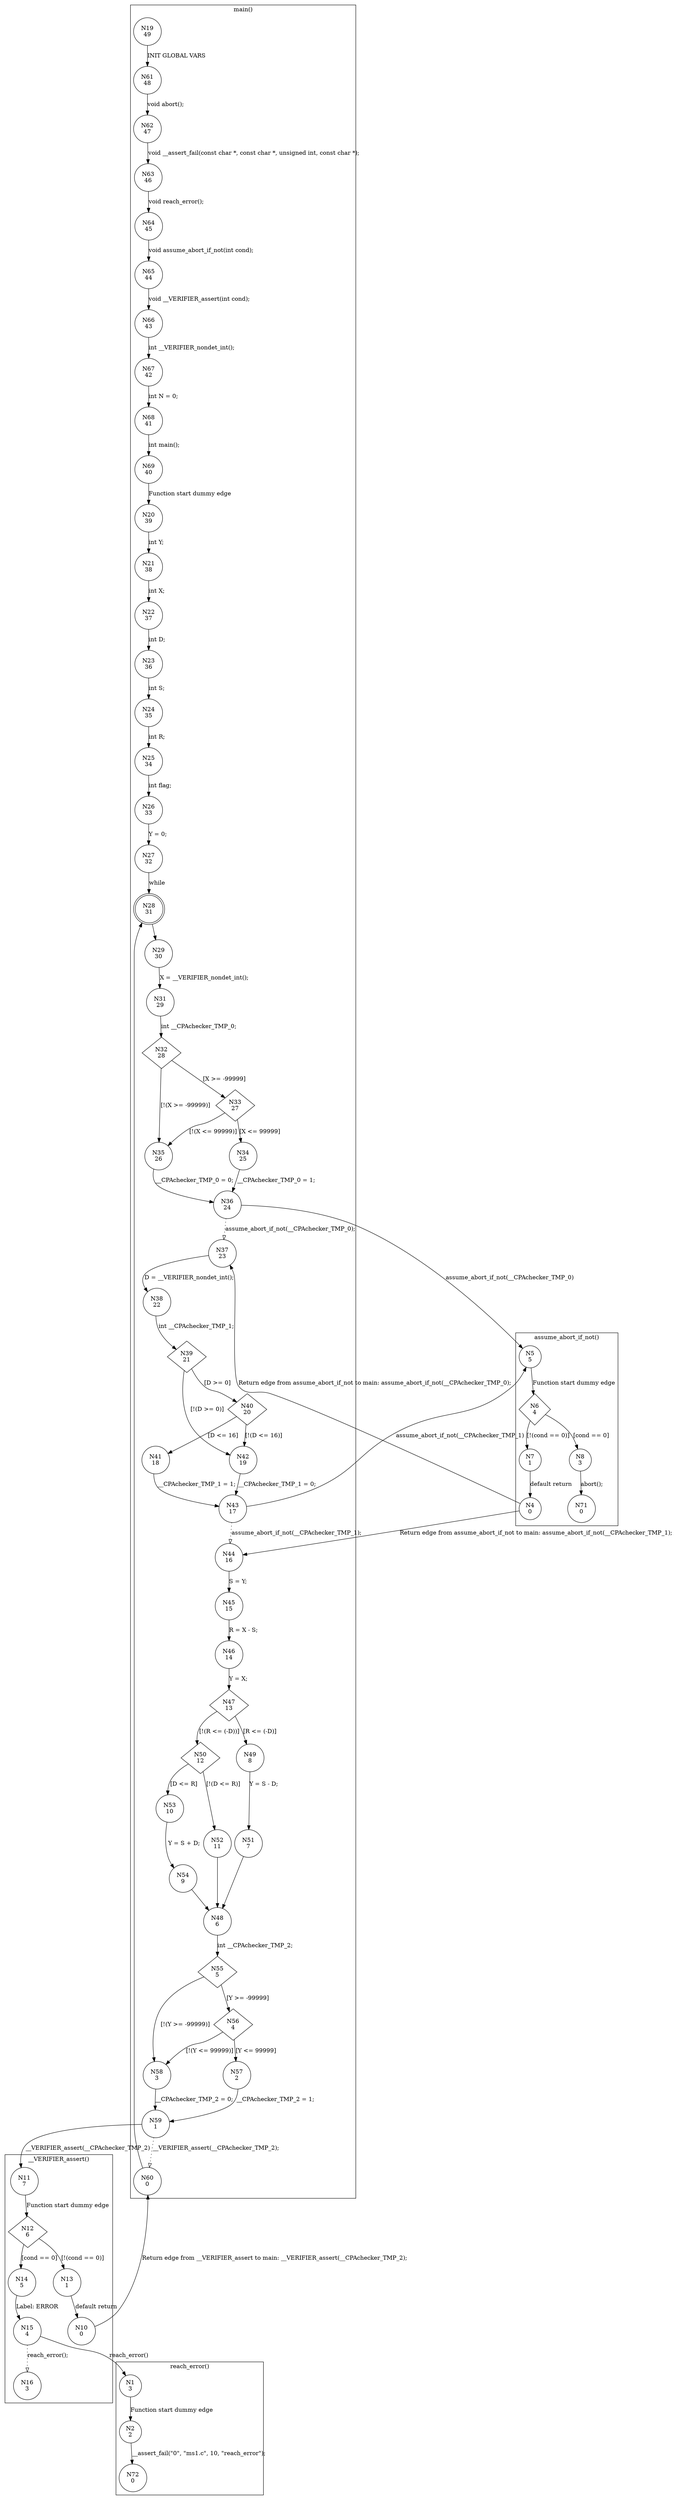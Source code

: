 digraph CFA {
19 [shape="circle" label="N19\n49"]
61 [shape="circle" label="N61\n48"]
62 [shape="circle" label="N62\n47"]
63 [shape="circle" label="N63\n46"]
64 [shape="circle" label="N64\n45"]
65 [shape="circle" label="N65\n44"]
66 [shape="circle" label="N66\n43"]
67 [shape="circle" label="N67\n42"]
68 [shape="circle" label="N68\n41"]
69 [shape="circle" label="N69\n40"]
20 [shape="circle" label="N20\n39"]
21 [shape="circle" label="N21\n38"]
22 [shape="circle" label="N22\n37"]
23 [shape="circle" label="N23\n36"]
24 [shape="circle" label="N24\n35"]
25 [shape="circle" label="N25\n34"]
26 [shape="circle" label="N26\n33"]
27 [shape="circle" label="N27\n32"]
28 [shape="doublecircle" label="N28\n31"]
29 [shape="circle" label="N29\n30"]
31 [shape="circle" label="N31\n29"]
32 [shape="diamond" label="N32\n28"]
35 [shape="circle" label="N35\n26"]
36 [shape="circle" label="N36\n24"]
5 [shape="circle" label="N5\n5"]
6 [shape="diamond" label="N6\n4"]
7 [shape="circle" label="N7\n1"]
4 [shape="circle" label="N4\n0"]
44 [shape="circle" label="N44\n16"]
45 [shape="circle" label="N45\n15"]
46 [shape="circle" label="N46\n14"]
47 [shape="diamond" label="N47\n13"]
50 [shape="diamond" label="N50\n12"]
52 [shape="circle" label="N52\n11"]
48 [shape="circle" label="N48\n6"]
55 [shape="diamond" label="N55\n5"]
58 [shape="circle" label="N58\n3"]
59 [shape="circle" label="N59\n1"]
11 [shape="circle" label="N11\n7"]
12 [shape="diamond" label="N12\n6"]
13 [shape="circle" label="N13\n1"]
10 [shape="circle" label="N10\n0"]
60 [shape="circle" label="N60\n0"]
14 [shape="circle" label="N14\n5"]
15 [shape="circle" label="N15\n4"]
1 [shape="circle" label="N1\n3"]
2 [shape="circle" label="N2\n2"]
72 [shape="circle" label="N72\n0"]
16 [shape="circle" label="N16\n3"]
56 [shape="diamond" label="N56\n4"]
57 [shape="circle" label="N57\n2"]
53 [shape="circle" label="N53\n10"]
54 [shape="circle" label="N54\n9"]
49 [shape="circle" label="N49\n8"]
51 [shape="circle" label="N51\n7"]
37 [shape="circle" label="N37\n23"]
38 [shape="circle" label="N38\n22"]
39 [shape="diamond" label="N39\n21"]
42 [shape="circle" label="N42\n19"]
43 [shape="circle" label="N43\n17"]
40 [shape="diamond" label="N40\n20"]
41 [shape="circle" label="N41\n18"]
8 [shape="circle" label="N8\n3"]
71 [shape="circle" label="N71\n0"]
33 [shape="diamond" label="N33\n27"]
34 [shape="circle" label="N34\n25"]
node [shape="circle"]
subgraph cluster___VERIFIER_assert {
label="__VERIFIER_assert()"
11 -> 12 [label="Function start dummy edge"]
12 -> 14 [label="[cond == 0]"]
12 -> 13 [label="[!(cond == 0)]"]
13 -> 10 [label="default return"]
14 -> 15 [label="Label: ERROR"]
15 -> 16 [label="reach_error();" style="dotted" arrowhead="empty"]}
subgraph cluster_assume_abort_if_not {
label="assume_abort_if_not()"
5 -> 6 [label="Function start dummy edge"]
6 -> 8 [label="[cond == 0]"]
6 -> 7 [label="[!(cond == 0)]"]
7 -> 4 [label="default return"]
8 -> 71 [label="abort();"]}
subgraph cluster_main {
label="main()"
19 -> 61 [label="INIT GLOBAL VARS"]
61 -> 62 [label="void abort();"]
62 -> 63 [label="void __assert_fail(const char *, const char *, unsigned int, const char *);"]
63 -> 64 [label="void reach_error();"]
64 -> 65 [label="void assume_abort_if_not(int cond);"]
65 -> 66 [label="void __VERIFIER_assert(int cond);"]
66 -> 67 [label="int __VERIFIER_nondet_int();"]
67 -> 68 [label="int N = 0;"]
68 -> 69 [label="int main();"]
69 -> 20 [label="Function start dummy edge"]
20 -> 21 [label="int Y;"]
21 -> 22 [label="int X;"]
22 -> 23 [label="int D;"]
23 -> 24 [label="int S;"]
24 -> 25 [label="int R;"]
25 -> 26 [label="int flag;"]
26 -> 27 [label="Y = 0;"]
27 -> 28 [label="while"]
28 -> 29 [label=""]
29 -> 31 [label="X = __VERIFIER_nondet_int();"]
31 -> 32 [label="int __CPAchecker_TMP_0;"]
32 -> 33 [label="[X >= -99999]"]
32 -> 35 [label="[!(X >= -99999)]"]
35 -> 36 [label="__CPAchecker_TMP_0 = 0;"]
36 -> 37 [label="assume_abort_if_not(__CPAchecker_TMP_0);" style="dotted" arrowhead="empty"]
44 -> 45 [label="S = Y;"]
45 -> 46 [label="R = X - S;"]
46 -> 47 [label="Y = X;"]
47 -> 49 [label="[R <= (-D)]"]
47 -> 50 [label="[!(R <= (-D))]"]
50 -> 53 [label="[D <= R]"]
50 -> 52 [label="[!(D <= R)]"]
52 -> 48 [label=""]
48 -> 55 [label="int __CPAchecker_TMP_2;"]
55 -> 56 [label="[Y >= -99999]"]
55 -> 58 [label="[!(Y >= -99999)]"]
58 -> 59 [label="__CPAchecker_TMP_2 = 0;"]
59 -> 60 [label="__VERIFIER_assert(__CPAchecker_TMP_2);" style="dotted" arrowhead="empty"]
60 -> 28 [label=""]
56 -> 57 [label="[Y <= 99999]"]
56 -> 58 [label="[!(Y <= 99999)]"]
57 -> 59 [label="__CPAchecker_TMP_2 = 1;"]
53 -> 54 [label="Y = S + D;"]
54 -> 48 [label=""]
49 -> 51 [label="Y = S - D;"]
51 -> 48 [label=""]
37 -> 38 [label="D = __VERIFIER_nondet_int();"]
38 -> 39 [label="int __CPAchecker_TMP_1;"]
39 -> 40 [label="[D >= 0]"]
39 -> 42 [label="[!(D >= 0)]"]
42 -> 43 [label="__CPAchecker_TMP_1 = 0;"]
43 -> 44 [label="assume_abort_if_not(__CPAchecker_TMP_1);" style="dotted" arrowhead="empty"]
40 -> 41 [label="[D <= 16]"]
40 -> 42 [label="[!(D <= 16)]"]
41 -> 43 [label="__CPAchecker_TMP_1 = 1;"]
33 -> 34 [label="[X <= 99999]"]
33 -> 35 [label="[!(X <= 99999)]"]
34 -> 36 [label="__CPAchecker_TMP_0 = 1;"]}
subgraph cluster_reach_error {
label="reach_error()"
1 -> 2 [label="Function start dummy edge"]
2 -> 72 [label="__assert_fail(\"0\", \"ms1.c\", 10, \"reach_error\");"]}
36 -> 5 [label="assume_abort_if_not(__CPAchecker_TMP_0)"]
4 -> 37 [label="Return edge from assume_abort_if_not to main: assume_abort_if_not(__CPAchecker_TMP_0);"]
4 -> 44 [label="Return edge from assume_abort_if_not to main: assume_abort_if_not(__CPAchecker_TMP_1);"]
59 -> 11 [label="__VERIFIER_assert(__CPAchecker_TMP_2)"]
10 -> 60 [label="Return edge from __VERIFIER_assert to main: __VERIFIER_assert(__CPAchecker_TMP_2);"]
15 -> 1 [label="reach_error()"]
43 -> 5 [label="assume_abort_if_not(__CPAchecker_TMP_1)"]}